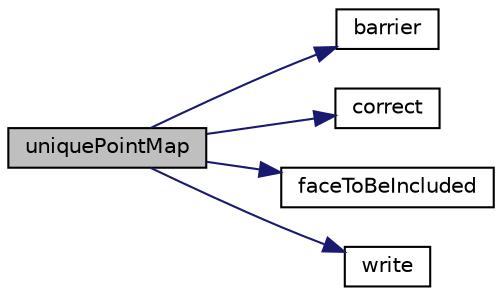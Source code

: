 digraph "uniquePointMap"
{
  bgcolor="transparent";
  edge [fontname="Helvetica",fontsize="10",labelfontname="Helvetica",labelfontsize="10"];
  node [fontname="Helvetica",fontsize="10",shape=record];
  rankdir="LR";
  Node1 [label="uniquePointMap",height=0.2,width=0.4,color="black", fillcolor="grey75", style="filled", fontcolor="black"];
  Node1 -> Node2 [color="midnightblue",fontsize="10",style="solid",fontname="Helvetica"];
  Node2 [label="barrier",height=0.2,width=0.4,color="black",URL="$a00655.html#a11b8c398794293fb7fd6e49264f2f41b",tooltip="Helper to cause barrier. Necessary on Quadrics. "];
  Node1 -> Node3 [color="midnightblue",fontsize="10",style="solid",fontname="Helvetica"];
  Node3 [label="correct",height=0.2,width=0.4,color="black",URL="$a00655.html#a3ae44b28050c3aa494c1d8e18cf618c1",tooltip="Update for new mesh. "];
  Node1 -> Node4 [color="midnightblue",fontsize="10",style="solid",fontname="Helvetica"];
  Node4 [label="faceToBeIncluded",height=0.2,width=0.4,color="black",URL="$a00655.html#a47aab84ce9550bf5643819bea2abf168",tooltip="When exporting faceZones, check if a given face has to be included. "];
  Node1 -> Node5 [color="midnightblue",fontsize="10",style="solid",fontname="Helvetica"];
  Node5 [label="write",height=0.2,width=0.4,color="black",URL="$a00655.html#a925a8a3b74aeb0a04b6b11e7f8fa1705"];
}
